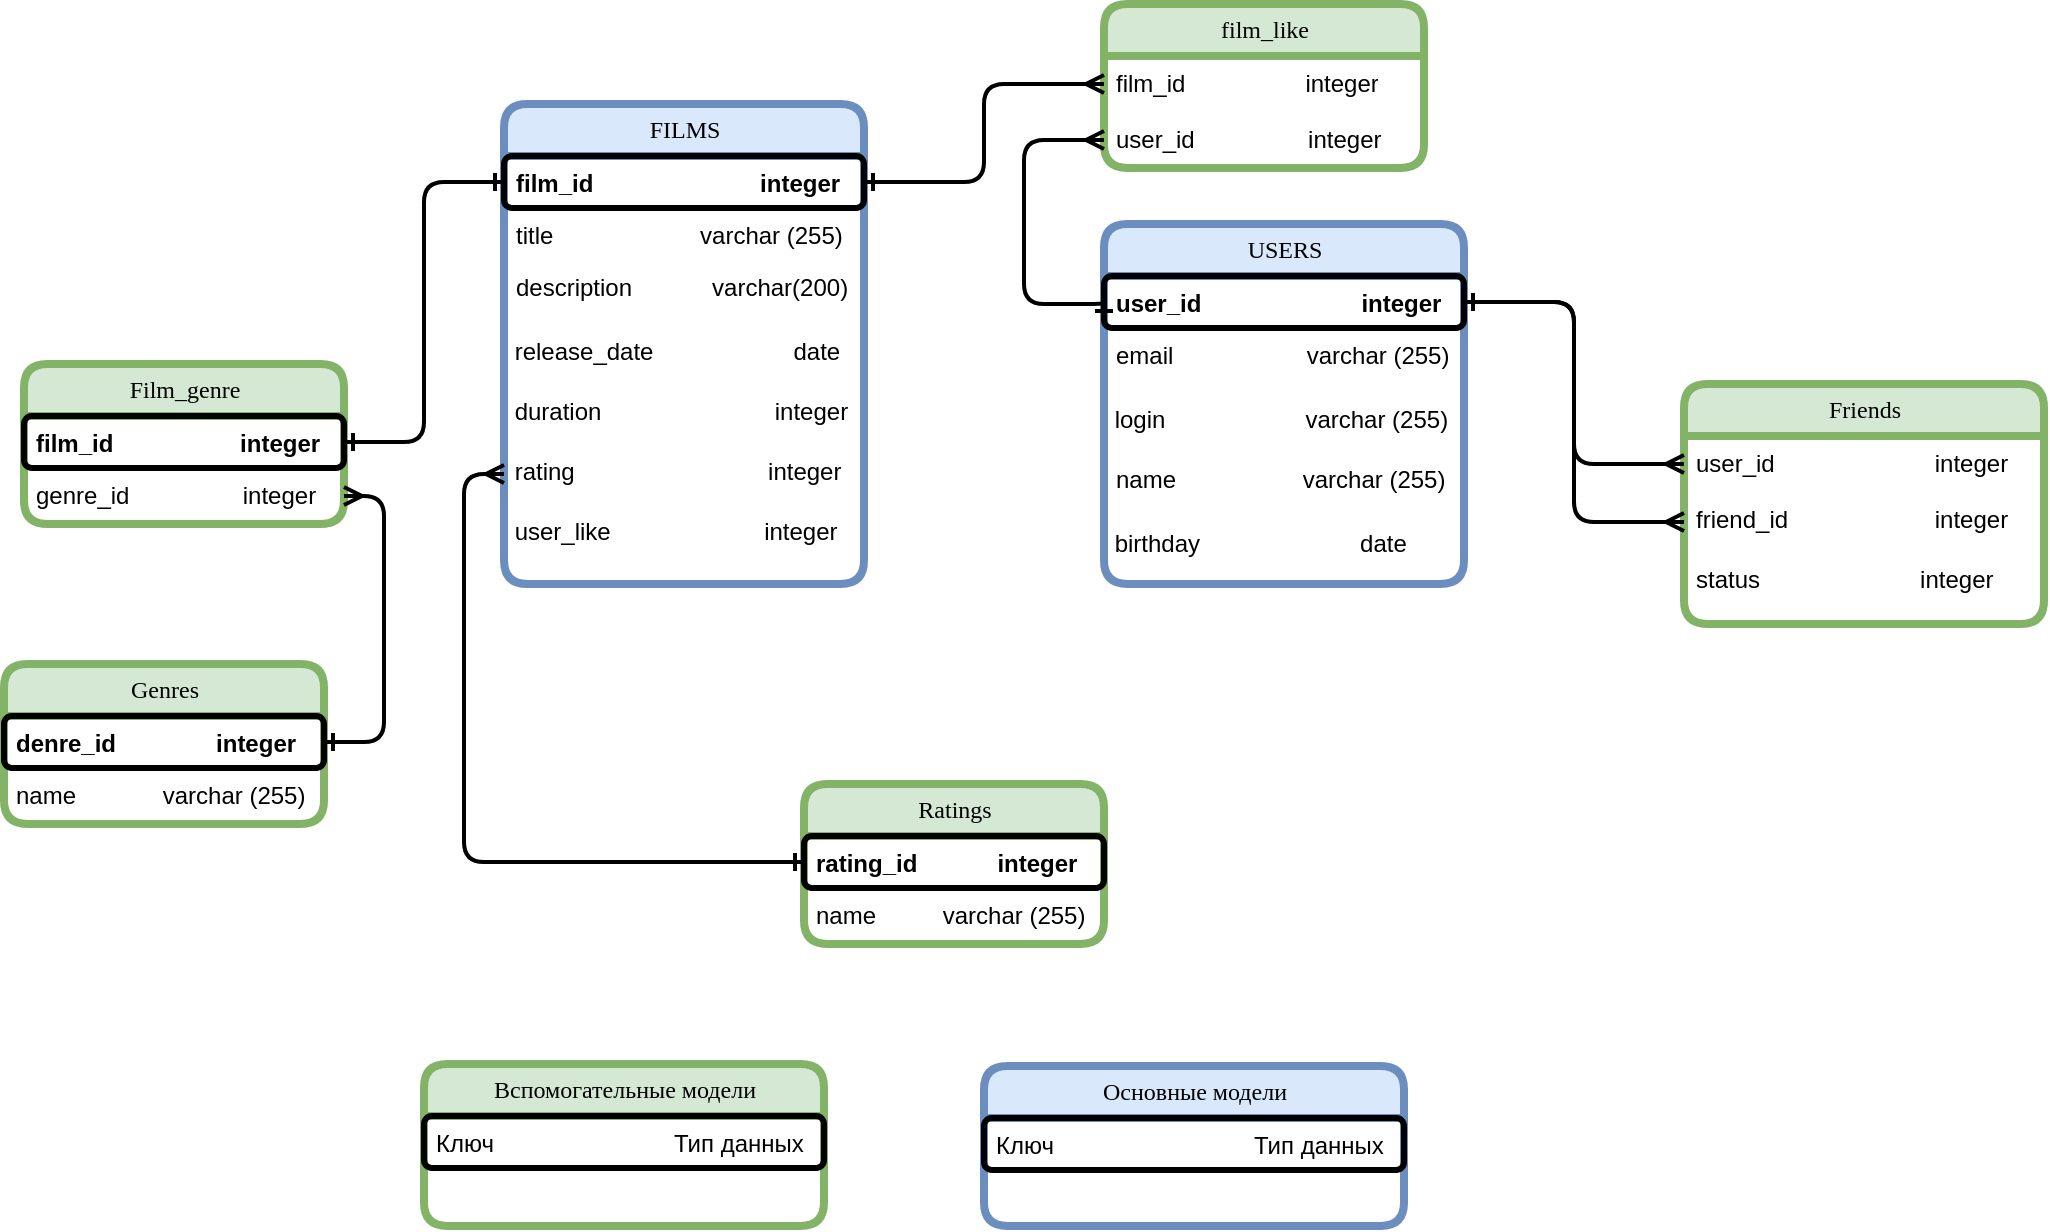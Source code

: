 <mxfile version="21.1.1" type="device">
  <diagram name="Page-1" id="b520641d-4fe3-3701-9064-5fc419738815">
    <mxGraphModel dx="1434" dy="733" grid="1" gridSize="10" guides="1" tooltips="1" connect="1" arrows="1" fold="1" page="1" pageScale="1" pageWidth="1100" pageHeight="850" background="none" math="0" shadow="0">
      <root>
        <mxCell id="0" />
        <mxCell id="1" parent="0" />
        <mxCell id="21ea969265ad0168-6" value="FILMS" style="swimlane;html=1;fontStyle=0;childLayout=stackLayout;horizontal=1;startSize=26;fillColor=#dae8fc;horizontalStack=0;resizeParent=1;resizeLast=0;collapsible=1;marginBottom=0;swimlaneFillColor=#ffffff;align=center;rounded=1;shadow=0;comic=0;labelBackgroundColor=none;strokeWidth=4;fontFamily=Verdana;fontSize=12;strokeColor=#6c8ebf;" parent="1" vertex="1">
          <mxGeometry x="280" y="240" width="180" height="240" as="geometry" />
        </mxCell>
        <mxCell id="21ea969265ad0168-7" value="&lt;b&gt;film_id&amp;nbsp; &amp;nbsp; &amp;nbsp; &amp;nbsp; &amp;nbsp; &amp;nbsp; &amp;nbsp; &amp;nbsp; &amp;nbsp; &amp;nbsp;&lt;span style=&quot;white-space: pre;&quot;&gt; &lt;/span&gt;&amp;nbsp; &amp;nbsp; &amp;nbsp;integer&lt;/b&gt;" style="text;html=1;strokeColor=default;fillColor=none;spacingLeft=4;spacingRight=4;whiteSpace=wrap;overflow=hidden;rotatable=0;points=[[0,0.5],[1,0.5]];portConstraint=eastwest;strokeWidth=3;rounded=1;" parent="21ea969265ad0168-6" vertex="1">
          <mxGeometry y="26" width="180" height="26" as="geometry" />
        </mxCell>
        <mxCell id="21ea969265ad0168-8" value="title&amp;nbsp; &amp;nbsp; &amp;nbsp; &amp;nbsp; &amp;nbsp; &amp;nbsp; &amp;nbsp; &amp;nbsp; &amp;nbsp; &amp;nbsp; &amp;nbsp; varchar (255)" style="text;html=1;strokeColor=none;fillColor=none;spacingLeft=4;spacingRight=4;whiteSpace=wrap;overflow=hidden;rotatable=0;points=[[0,0.5],[1,0.5]];portConstraint=eastwest;" parent="21ea969265ad0168-6" vertex="1">
          <mxGeometry y="52" width="180" height="26" as="geometry" />
        </mxCell>
        <mxCell id="21ea969265ad0168-9" value="description&amp;nbsp; &amp;nbsp; &amp;nbsp; &amp;nbsp; &amp;nbsp; &amp;nbsp; varchar(200)" style="text;html=1;strokeColor=none;fillColor=none;spacingLeft=4;spacingRight=4;whiteSpace=wrap;overflow=hidden;rotatable=0;points=[[0,0.5],[1,0.5]];portConstraint=eastwest;" parent="21ea969265ad0168-6" vertex="1">
          <mxGeometry y="78" width="180" height="32" as="geometry" />
        </mxCell>
        <mxCell id="r_2L9iHhT6WJ_ggcTCYi-2" value="&amp;nbsp;release_date&amp;nbsp; &amp;nbsp; &amp;nbsp; &amp;nbsp; &amp;nbsp; &amp;nbsp; &amp;nbsp; &amp;nbsp; &amp;nbsp; &amp;nbsp; &amp;nbsp;date" style="text;html=1;strokeColor=none;fillColor=none;align=left;verticalAlign=top;whiteSpace=wrap;rounded=0;" parent="21ea969265ad0168-6" vertex="1">
          <mxGeometry y="110" width="180" height="30" as="geometry" />
        </mxCell>
        <mxCell id="r_2L9iHhT6WJ_ggcTCYi-3" value="&amp;nbsp;duration&amp;nbsp; &amp;nbsp; &amp;nbsp; &amp;nbsp; &amp;nbsp; &amp;nbsp; &amp;nbsp; &amp;nbsp; &amp;nbsp; &amp;nbsp; &amp;nbsp; &amp;nbsp; &amp;nbsp; integer" style="text;html=1;strokeColor=none;fillColor=none;align=left;verticalAlign=top;whiteSpace=wrap;rounded=0;" parent="21ea969265ad0168-6" vertex="1">
          <mxGeometry y="140" width="180" height="30" as="geometry" />
        </mxCell>
        <mxCell id="r_2L9iHhT6WJ_ggcTCYi-6" value="&amp;nbsp;rating&amp;nbsp; &amp;nbsp;&amp;nbsp;&lt;span style=&quot;background-color: initial;&quot;&gt;&amp;nbsp;&amp;nbsp; &amp;nbsp; &amp;nbsp; &amp;nbsp; &amp;nbsp; &amp;nbsp; &amp;nbsp; &amp;nbsp; &amp;nbsp; &amp;nbsp; &amp;nbsp; &amp;nbsp; integer&lt;/span&gt;" style="text;html=1;strokeColor=none;fillColor=none;align=left;verticalAlign=top;whiteSpace=wrap;rounded=0;" parent="21ea969265ad0168-6" vertex="1">
          <mxGeometry y="170" width="180" height="30" as="geometry" />
        </mxCell>
        <mxCell id="r_2L9iHhT6WJ_ggcTCYi-8" value="&amp;nbsp;user_like&amp;nbsp; &amp;nbsp; &amp;nbsp; &amp;nbsp; &amp;nbsp; &lt;span style=&quot;background-color: initial;&quot;&gt;&amp;nbsp; &amp;nbsp; &amp;nbsp; &amp;nbsp; &amp;nbsp; &amp;nbsp;&amp;nbsp;&lt;/span&gt;&lt;span style=&quot;background-color: initial;&quot;&gt; &lt;/span&gt;&lt;span style=&quot;background-color: initial;&quot;&gt;integer&lt;/span&gt;" style="text;html=1;strokeColor=none;fillColor=none;align=left;verticalAlign=top;whiteSpace=wrap;rounded=0;" parent="21ea969265ad0168-6" vertex="1">
          <mxGeometry y="200" width="180" height="30" as="geometry" />
        </mxCell>
        <mxCell id="r_2L9iHhT6WJ_ggcTCYi-9" value="USERS" style="swimlane;html=1;fontStyle=0;childLayout=stackLayout;horizontal=1;startSize=26;fillColor=#dae8fc;horizontalStack=0;resizeParent=1;resizeLast=0;collapsible=1;marginBottom=0;swimlaneFillColor=#ffffff;align=center;rounded=1;shadow=0;comic=0;labelBackgroundColor=none;strokeWidth=4;fontFamily=Verdana;fontSize=12;strokeColor=#6c8ebf;" parent="1" vertex="1">
          <mxGeometry x="580" y="300" width="180" height="180" as="geometry" />
        </mxCell>
        <mxCell id="r_2L9iHhT6WJ_ggcTCYi-10" value="&lt;b&gt;user_id&amp;nbsp; &amp;nbsp; &amp;nbsp; &amp;nbsp; &amp;nbsp; &amp;nbsp; &amp;nbsp; &amp;nbsp; &amp;nbsp; &amp;nbsp; &amp;nbsp; &amp;nbsp; integer&lt;/b&gt;" style="text;html=1;strokeColor=default;fillColor=none;spacingLeft=4;spacingRight=4;whiteSpace=wrap;overflow=hidden;rotatable=0;points=[[0,0.5],[1,0.5]];portConstraint=eastwest;strokeWidth=3;rounded=1;" parent="r_2L9iHhT6WJ_ggcTCYi-9" vertex="1">
          <mxGeometry y="26" width="180" height="26" as="geometry" />
        </mxCell>
        <mxCell id="r_2L9iHhT6WJ_ggcTCYi-12" value="email&amp;nbsp; &amp;nbsp; &amp;nbsp; &amp;nbsp; &amp;nbsp; &amp;nbsp; &amp;nbsp; &amp;nbsp; &amp;nbsp; &amp;nbsp; varchar (255)" style="text;html=1;strokeColor=none;fillColor=none;spacingLeft=4;spacingRight=4;whiteSpace=wrap;overflow=hidden;rotatable=0;points=[[0,0.5],[1,0.5]];portConstraint=eastwest;" parent="r_2L9iHhT6WJ_ggcTCYi-9" vertex="1">
          <mxGeometry y="52" width="180" height="32" as="geometry" />
        </mxCell>
        <mxCell id="r_2L9iHhT6WJ_ggcTCYi-13" value="&amp;nbsp;login&amp;nbsp; &amp;nbsp; &amp;nbsp; &amp;nbsp; &amp;nbsp; &amp;nbsp; &amp;nbsp; &amp;nbsp; &amp;nbsp; &amp;nbsp; &amp;nbsp;varchar (255)" style="text;html=1;strokeColor=none;fillColor=none;align=left;verticalAlign=top;whiteSpace=wrap;rounded=0;" parent="r_2L9iHhT6WJ_ggcTCYi-9" vertex="1">
          <mxGeometry y="84" width="180" height="30" as="geometry" />
        </mxCell>
        <mxCell id="r_2L9iHhT6WJ_ggcTCYi-14" value="name&amp;nbsp; &amp;nbsp; &amp;nbsp; &amp;nbsp; &amp;nbsp; &amp;nbsp; &amp;nbsp; &amp;nbsp; &amp;nbsp; &amp;nbsp;varchar (255)" style="text;html=1;strokeColor=none;fillColor=none;spacingLeft=4;spacingRight=4;whiteSpace=wrap;overflow=hidden;rotatable=0;points=[[0,0.5],[1,0.5]];portConstraint=eastwest;" parent="r_2L9iHhT6WJ_ggcTCYi-9" vertex="1">
          <mxGeometry y="114" width="180" height="32" as="geometry" />
        </mxCell>
        <mxCell id="r_2L9iHhT6WJ_ggcTCYi-58" value="&amp;nbsp;birthday&amp;nbsp; &amp;nbsp; &amp;nbsp; &amp;nbsp; &amp;nbsp; &amp;nbsp; &amp;nbsp; &amp;nbsp; &amp;nbsp; &amp;nbsp; &amp;nbsp; &amp;nbsp; date" style="text;html=1;strokeColor=none;fillColor=none;align=left;verticalAlign=top;whiteSpace=wrap;rounded=0;" parent="r_2L9iHhT6WJ_ggcTCYi-9" vertex="1">
          <mxGeometry y="146" width="180" height="28" as="geometry" />
        </mxCell>
        <mxCell id="r_2L9iHhT6WJ_ggcTCYi-25" value="Genres" style="swimlane;html=1;fontStyle=0;childLayout=stackLayout;horizontal=1;startSize=26;fillColor=#d5e8d4;horizontalStack=0;resizeParent=1;resizeLast=0;collapsible=1;marginBottom=0;swimlaneFillColor=#ffffff;align=center;rounded=1;shadow=0;comic=0;labelBackgroundColor=none;strokeWidth=4;fontFamily=Verdana;fontSize=12;strokeColor=#82b366;" parent="1" vertex="1">
          <mxGeometry x="30" y="520" width="160" height="80" as="geometry" />
        </mxCell>
        <mxCell id="r_2L9iHhT6WJ_ggcTCYi-26" value="&lt;b&gt;denre_id&amp;nbsp; &amp;nbsp; &amp;nbsp; &amp;nbsp; &amp;nbsp; &amp;nbsp; &amp;nbsp; &amp;nbsp;integer&lt;/b&gt;" style="text;html=1;strokeColor=default;fillColor=none;spacingLeft=4;spacingRight=4;whiteSpace=wrap;overflow=hidden;rotatable=0;points=[[0,0.5],[1,0.5]];portConstraint=eastwest;strokeWidth=3;rounded=1;" parent="r_2L9iHhT6WJ_ggcTCYi-25" vertex="1">
          <mxGeometry y="26" width="160" height="26" as="geometry" />
        </mxCell>
        <mxCell id="r_2L9iHhT6WJ_ggcTCYi-27" value="name&amp;nbsp; &amp;nbsp; &amp;nbsp; &amp;nbsp; &amp;nbsp; &amp;nbsp; &amp;nbsp;varchar (255)" style="text;html=1;strokeColor=none;fillColor=none;spacingLeft=4;spacingRight=4;whiteSpace=wrap;overflow=hidden;rotatable=0;points=[[0,0.5],[1,0.5]];portConstraint=eastwest;" parent="r_2L9iHhT6WJ_ggcTCYi-25" vertex="1">
          <mxGeometry y="52" width="160" height="28" as="geometry" />
        </mxCell>
        <mxCell id="r_2L9iHhT6WJ_ggcTCYi-32" value="Ratings" style="swimlane;html=1;fontStyle=0;childLayout=stackLayout;horizontal=1;startSize=26;fillColor=#d5e8d4;horizontalStack=0;resizeParent=1;resizeLast=0;collapsible=1;marginBottom=0;swimlaneFillColor=#ffffff;align=center;rounded=1;shadow=0;comic=0;labelBackgroundColor=none;strokeWidth=4;fontFamily=Verdana;fontSize=12;strokeColor=#82b366;" parent="1" vertex="1">
          <mxGeometry x="430" y="580" width="150" height="80" as="geometry" />
        </mxCell>
        <mxCell id="r_2L9iHhT6WJ_ggcTCYi-33" value="&lt;b&gt;rating_id&lt;span style=&quot;white-space: pre;&quot;&gt; &lt;/span&gt;&amp;nbsp; &amp;nbsp; &amp;nbsp; &amp;nbsp; &amp;nbsp; &amp;nbsp;integer&lt;/b&gt;" style="text;html=1;strokeColor=#000000;fillColor=none;spacingLeft=4;spacingRight=4;whiteSpace=wrap;overflow=hidden;rotatable=0;points=[[0,0.5],[1,0.5]];portConstraint=eastwest;strokeWidth=3;rounded=1;" parent="r_2L9iHhT6WJ_ggcTCYi-32" vertex="1">
          <mxGeometry y="26" width="150" height="26" as="geometry" />
        </mxCell>
        <mxCell id="r_2L9iHhT6WJ_ggcTCYi-34" value="name&amp;nbsp; &amp;nbsp; &amp;nbsp; &amp;nbsp; &amp;nbsp; varchar (255)" style="text;html=1;strokeColor=none;fillColor=none;spacingLeft=4;spacingRight=4;whiteSpace=wrap;overflow=hidden;rotatable=0;points=[[0,0.5],[1,0.5]];portConstraint=eastwest;" parent="r_2L9iHhT6WJ_ggcTCYi-32" vertex="1">
          <mxGeometry y="52" width="150" height="26" as="geometry" />
        </mxCell>
        <mxCell id="r_2L9iHhT6WJ_ggcTCYi-62" value="Вспомогательные модели" style="swimlane;html=1;fontStyle=0;childLayout=stackLayout;horizontal=1;startSize=26;fillColor=#d5e8d4;horizontalStack=0;resizeParent=1;resizeLast=0;collapsible=1;marginBottom=0;swimlaneFillColor=#ffffff;align=center;rounded=1;shadow=0;comic=0;labelBackgroundColor=none;strokeWidth=4;fontFamily=Verdana;fontSize=12;strokeColor=#82b366;" parent="1" vertex="1">
          <mxGeometry x="240" y="720" width="200" height="81" as="geometry" />
        </mxCell>
        <mxCell id="9PPs9I6P_VKItUf6Is4a-27" value="Ключ&amp;nbsp; &amp;nbsp; &amp;nbsp; &amp;nbsp; &amp;nbsp; &amp;nbsp; &amp;nbsp; &amp;nbsp; &amp;nbsp; &amp;nbsp; &amp;nbsp; &amp;nbsp; &amp;nbsp; &amp;nbsp;Тип данных" style="text;html=1;strokeColor=default;fillColor=none;spacingLeft=4;spacingRight=4;whiteSpace=wrap;overflow=hidden;rotatable=0;points=[[0,0.5],[1,0.5]];portConstraint=eastwest;strokeWidth=3;rounded=1;" parent="r_2L9iHhT6WJ_ggcTCYi-62" vertex="1">
          <mxGeometry y="26" width="200" height="26" as="geometry" />
        </mxCell>
        <mxCell id="9PPs9I6P_VKItUf6Is4a-2" value="Friends" style="swimlane;html=1;fontStyle=0;childLayout=stackLayout;horizontal=1;startSize=26;fillColor=#d5e8d4;horizontalStack=0;resizeParent=1;resizeLast=0;collapsible=1;marginBottom=0;swimlaneFillColor=#ffffff;align=center;rounded=1;shadow=0;comic=0;labelBackgroundColor=none;strokeWidth=4;fontFamily=Verdana;fontSize=12;strokeColor=#82b366;glass=0;" parent="1" vertex="1">
          <mxGeometry x="870" y="380" width="180" height="120" as="geometry" />
        </mxCell>
        <mxCell id="9PPs9I6P_VKItUf6Is4a-4" value="user_id&amp;nbsp; &amp;nbsp; &amp;nbsp; &amp;nbsp; &amp;nbsp; &amp;nbsp; &amp;nbsp; &amp;nbsp; &amp;nbsp; &amp;nbsp; &amp;nbsp; &amp;nbsp; integer" style="text;html=1;strokeColor=none;fillColor=none;spacingLeft=4;spacingRight=4;whiteSpace=wrap;overflow=hidden;rotatable=0;points=[[0,0.5],[1,0.5]];portConstraint=eastwest;" parent="9PPs9I6P_VKItUf6Is4a-2" vertex="1">
          <mxGeometry y="26" width="180" height="28" as="geometry" />
        </mxCell>
        <mxCell id="9PPs9I6P_VKItUf6Is4a-12" value="friend_id&amp;nbsp; &amp;nbsp; &amp;nbsp; &amp;nbsp; &amp;nbsp; &amp;nbsp; &amp;nbsp; &amp;nbsp; &amp;nbsp; &amp;nbsp; &amp;nbsp; integer" style="text;html=1;strokeColor=none;fillColor=none;spacingLeft=4;spacingRight=4;whiteSpace=wrap;overflow=hidden;rotatable=0;points=[[0,0.5],[1,0.5]];portConstraint=eastwest;" parent="9PPs9I6P_VKItUf6Is4a-2" vertex="1">
          <mxGeometry y="54" width="180" height="30" as="geometry" />
        </mxCell>
        <mxCell id="G1p2svUSS1kHvSOAt6JH-1" value="status&amp;nbsp; &amp;nbsp; &amp;nbsp; &amp;nbsp; &amp;nbsp; &amp;nbsp; &amp;nbsp; &amp;nbsp; &amp;nbsp; &amp;nbsp;&lt;span style=&quot;white-space: pre;&quot;&gt; &amp;nbsp;&lt;/span&gt;&amp;nbsp; &amp;nbsp;integer" style="text;html=1;strokeColor=none;fillColor=none;spacingLeft=4;spacingRight=4;whiteSpace=wrap;overflow=hidden;rotatable=0;points=[[0,0.5],[1,0.5]];portConstraint=eastwest;" parent="9PPs9I6P_VKItUf6Is4a-2" vertex="1">
          <mxGeometry y="84" width="180" height="30" as="geometry" />
        </mxCell>
        <mxCell id="9PPs9I6P_VKItUf6Is4a-14" style="edgeStyle=orthogonalEdgeStyle;rounded=1;orthogonalLoop=1;jettySize=auto;html=1;entryX=0;entryY=0.5;entryDx=0;entryDy=0;startArrow=ERone;startFill=0;endArrow=ERmany;endFill=0;strokeWidth=2;" parent="1" source="r_2L9iHhT6WJ_ggcTCYi-33" target="r_2L9iHhT6WJ_ggcTCYi-6" edge="1">
          <mxGeometry relative="1" as="geometry" />
        </mxCell>
        <mxCell id="9PPs9I6P_VKItUf6Is4a-17" style="edgeStyle=orthogonalEdgeStyle;rounded=1;orthogonalLoop=1;jettySize=auto;html=1;startArrow=baseDash;startFill=0;endArrow=ERmany;endFill=0;strokeWidth=2;" parent="1" source="r_2L9iHhT6WJ_ggcTCYi-10" target="9PPs9I6P_VKItUf6Is4a-4" edge="1">
          <mxGeometry relative="1" as="geometry" />
        </mxCell>
        <mxCell id="9PPs9I6P_VKItUf6Is4a-18" style="edgeStyle=orthogonalEdgeStyle;rounded=1;orthogonalLoop=1;jettySize=auto;html=1;entryX=0;entryY=0.5;entryDx=0;entryDy=0;strokeWidth=2;startArrow=ERone;startFill=0;endArrow=ERmany;endFill=0;" parent="1" source="r_2L9iHhT6WJ_ggcTCYi-10" target="9PPs9I6P_VKItUf6Is4a-12" edge="1">
          <mxGeometry relative="1" as="geometry" />
        </mxCell>
        <mxCell id="9PPs9I6P_VKItUf6Is4a-21" value="Основные модели" style="swimlane;html=1;fontStyle=0;childLayout=stackLayout;horizontal=1;startSize=26;fillColor=#dae8fc;horizontalStack=0;resizeParent=1;resizeLast=0;collapsible=1;marginBottom=0;swimlaneFillColor=#ffffff;align=center;rounded=1;shadow=0;comic=0;labelBackgroundColor=none;strokeWidth=4;fontFamily=Verdana;fontSize=12;strokeColor=#6c8ebf;" parent="1" vertex="1">
          <mxGeometry x="520" y="721" width="210" height="80" as="geometry" />
        </mxCell>
        <mxCell id="9PPs9I6P_VKItUf6Is4a-22" value="Ключ&amp;nbsp; &amp;nbsp; &amp;nbsp; &amp;nbsp; &amp;nbsp; &amp;nbsp; &amp;nbsp; &amp;nbsp; &amp;nbsp; &amp;nbsp; &amp;nbsp; &amp;nbsp; &amp;nbsp; &amp;nbsp; &amp;nbsp; Тип данных" style="text;html=1;strokeColor=default;fillColor=none;spacingLeft=4;spacingRight=4;whiteSpace=wrap;overflow=hidden;rotatable=0;points=[[0,0.5],[1,0.5]];portConstraint=eastwest;strokeWidth=3;rounded=1;" parent="9PPs9I6P_VKItUf6Is4a-21" vertex="1">
          <mxGeometry y="26" width="210" height="26" as="geometry" />
        </mxCell>
        <mxCell id="G1p2svUSS1kHvSOAt6JH-2" value="Film_genre" style="swimlane;html=1;fontStyle=0;childLayout=stackLayout;horizontal=1;startSize=26;fillColor=#d5e8d4;horizontalStack=0;resizeParent=1;resizeLast=0;collapsible=1;marginBottom=0;swimlaneFillColor=#ffffff;align=center;rounded=1;shadow=0;comic=0;labelBackgroundColor=none;strokeWidth=4;fontFamily=Verdana;fontSize=12;strokeColor=#82b366;" parent="1" vertex="1">
          <mxGeometry x="40" y="370" width="160" height="80" as="geometry" />
        </mxCell>
        <mxCell id="G1p2svUSS1kHvSOAt6JH-3" value="&lt;b&gt;film_id&lt;span style=&quot;white-space: pre;&quot;&gt; &lt;/span&gt;&amp;nbsp; &amp;nbsp; &amp;nbsp; &amp;nbsp; &amp;nbsp; &amp;nbsp; &amp;nbsp; &amp;nbsp; &amp;nbsp; integer&lt;/b&gt;" style="text;html=1;strokeColor=default;fillColor=none;spacingLeft=4;spacingRight=4;whiteSpace=wrap;overflow=hidden;rotatable=0;points=[[0,0.5],[1,0.5]];portConstraint=eastwest;strokeWidth=3;rounded=1;" parent="G1p2svUSS1kHvSOAt6JH-2" vertex="1">
          <mxGeometry y="26" width="160" height="26" as="geometry" />
        </mxCell>
        <mxCell id="G1p2svUSS1kHvSOAt6JH-4" value="genre_id&amp;nbsp; &amp;nbsp; &amp;nbsp; &amp;nbsp; &amp;nbsp; &amp;nbsp; &amp;nbsp; &amp;nbsp; &amp;nbsp;integer" style="text;html=1;strokeColor=none;fillColor=none;spacingLeft=4;spacingRight=4;whiteSpace=wrap;overflow=hidden;rotatable=0;points=[[0,0.5],[1,0.5]];portConstraint=eastwest;" parent="G1p2svUSS1kHvSOAt6JH-2" vertex="1">
          <mxGeometry y="52" width="160" height="28" as="geometry" />
        </mxCell>
        <mxCell id="G1p2svUSS1kHvSOAt6JH-6" style="edgeStyle=orthogonalEdgeStyle;rounded=1;orthogonalLoop=1;jettySize=auto;html=1;entryX=0;entryY=0.5;entryDx=0;entryDy=0;strokeWidth=2;startArrow=ERone;startFill=0;endArrow=ERone;endFill=0;" parent="1" source="G1p2svUSS1kHvSOAt6JH-3" target="21ea969265ad0168-7" edge="1">
          <mxGeometry relative="1" as="geometry" />
        </mxCell>
        <mxCell id="G1p2svUSS1kHvSOAt6JH-7" style="edgeStyle=orthogonalEdgeStyle;rounded=1;orthogonalLoop=1;jettySize=auto;html=1;entryX=1;entryY=0.5;entryDx=0;entryDy=0;strokeWidth=2;startArrow=ERone;startFill=0;endArrow=ERmany;endFill=0;" parent="1" source="r_2L9iHhT6WJ_ggcTCYi-26" target="G1p2svUSS1kHvSOAt6JH-4" edge="1">
          <mxGeometry relative="1" as="geometry" />
        </mxCell>
        <mxCell id="bNC4i7TF_RpFChZiijS9-1" value="film_like" style="swimlane;html=1;fontStyle=0;childLayout=stackLayout;horizontal=1;startSize=26;fillColor=#d5e8d4;horizontalStack=0;resizeParent=1;resizeLast=0;collapsible=1;marginBottom=0;swimlaneFillColor=#ffffff;align=center;rounded=1;shadow=0;comic=0;labelBackgroundColor=none;strokeWidth=4;fontFamily=Verdana;fontSize=12;strokeColor=#82b366;" vertex="1" parent="1">
          <mxGeometry x="580" y="190" width="160" height="82" as="geometry" />
        </mxCell>
        <mxCell id="bNC4i7TF_RpFChZiijS9-5" value="film_id&lt;span style=&quot;white-space: pre;&quot;&gt;	&lt;/span&gt;&amp;nbsp; &amp;nbsp; &amp;nbsp; &amp;nbsp; &amp;nbsp; &amp;nbsp; &amp;nbsp; &amp;nbsp; &amp;nbsp;integer" style="text;html=1;strokeColor=none;fillColor=none;spacingLeft=4;spacingRight=4;whiteSpace=wrap;overflow=hidden;rotatable=0;points=[[0,0.5],[1,0.5]];portConstraint=eastwest;" vertex="1" parent="bNC4i7TF_RpFChZiijS9-1">
          <mxGeometry y="26" width="160" height="28" as="geometry" />
        </mxCell>
        <mxCell id="bNC4i7TF_RpFChZiijS9-4" value="user_id&lt;span style=&quot;white-space: pre;&quot;&gt;	&lt;/span&gt;&amp;nbsp; &amp;nbsp; &amp;nbsp; &amp;nbsp; &amp;nbsp; &amp;nbsp; &amp;nbsp; &amp;nbsp; integer" style="text;html=1;strokeColor=none;fillColor=none;spacingLeft=4;spacingRight=4;whiteSpace=wrap;overflow=hidden;rotatable=0;points=[[0,0.5],[1,0.5]];portConstraint=eastwest;" vertex="1" parent="bNC4i7TF_RpFChZiijS9-1">
          <mxGeometry y="54" width="160" height="28" as="geometry" />
        </mxCell>
        <mxCell id="bNC4i7TF_RpFChZiijS9-6" style="edgeStyle=orthogonalEdgeStyle;rounded=1;orthogonalLoop=1;jettySize=auto;html=1;entryX=0;entryY=0.5;entryDx=0;entryDy=0;strokeWidth=2;startArrow=ERone;startFill=0;endArrow=ERmany;endFill=0;" edge="1" parent="1" source="21ea969265ad0168-7" target="bNC4i7TF_RpFChZiijS9-5">
          <mxGeometry relative="1" as="geometry" />
        </mxCell>
        <mxCell id="bNC4i7TF_RpFChZiijS9-8" style="edgeStyle=orthogonalEdgeStyle;rounded=1;orthogonalLoop=1;jettySize=auto;html=1;entryX=0;entryY=0.5;entryDx=0;entryDy=0;strokeWidth=2;endArrow=ERone;endFill=0;startArrow=ERmany;startFill=0;" edge="1" parent="1" source="bNC4i7TF_RpFChZiijS9-4" target="r_2L9iHhT6WJ_ggcTCYi-10">
          <mxGeometry relative="1" as="geometry">
            <mxPoint x="530" y="360" as="targetPoint" />
            <Array as="points">
              <mxPoint x="540" y="258" />
              <mxPoint x="540" y="340" />
            </Array>
          </mxGeometry>
        </mxCell>
      </root>
    </mxGraphModel>
  </diagram>
</mxfile>
